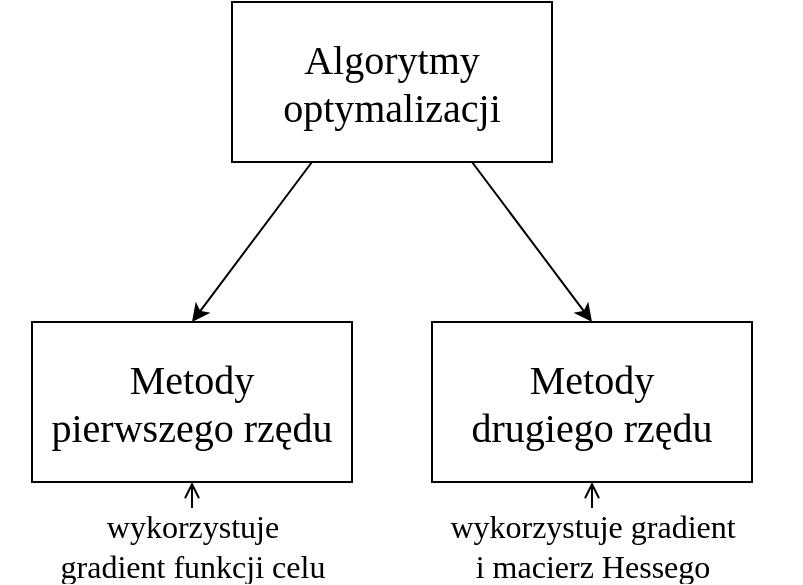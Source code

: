 <mxfile version="13.0.1" type="device" pages="3"><diagram id="rnmfuDPsIieelTZ_E6w7" name="Page-1"><mxGraphModel dx="786" dy="580" grid="0" gridSize="10" guides="1" tooltips="1" connect="1" arrows="1" fold="1" page="1" pageScale="1" pageWidth="827" pageHeight="1169" math="0" shadow="0" extFonts="Fredoka One^https://fonts.googleapis.com/css?family=Fredoka+One|Nunito^https://fonts.googleapis.com/css?family=Nunito"><root><mxCell id="0"/><mxCell id="1" parent="0"/><mxCell id="te0CVQ3EU9MnS3t417yC-1" value="Metody pierwszego rzędu" style="rounded=0;whiteSpace=wrap;html=1;fontFamily=Nunito;fontSize=20;" vertex="1" parent="1"><mxGeometry x="240" y="240" width="160" height="80" as="geometry"/></mxCell><mxCell id="te0CVQ3EU9MnS3t417yC-2" value="Metody&lt;br&gt;drugiego rzędu" style="rounded=0;whiteSpace=wrap;html=1;fontFamily=Nunito;fontSize=20;" vertex="1" parent="1"><mxGeometry x="440" y="240" width="160" height="80" as="geometry"/></mxCell><mxCell id="te0CVQ3EU9MnS3t417yC-4" style="rounded=0;orthogonalLoop=1;jettySize=auto;html=1;exitX=0.25;exitY=1;exitDx=0;exitDy=0;entryX=0.5;entryY=0;entryDx=0;entryDy=0;fontFamily=Nunito;fontSize=20;" edge="1" parent="1" source="te0CVQ3EU9MnS3t417yC-3" target="te0CVQ3EU9MnS3t417yC-1"><mxGeometry relative="1" as="geometry"/></mxCell><mxCell id="te0CVQ3EU9MnS3t417yC-5" style="rounded=0;orthogonalLoop=1;jettySize=auto;html=1;exitX=0.75;exitY=1;exitDx=0;exitDy=0;entryX=0.5;entryY=0;entryDx=0;entryDy=0;fontFamily=Nunito;fontSize=20;" edge="1" parent="1" source="te0CVQ3EU9MnS3t417yC-3" target="te0CVQ3EU9MnS3t417yC-2"><mxGeometry relative="1" as="geometry"/></mxCell><mxCell id="te0CVQ3EU9MnS3t417yC-3" value="Algorytmy optymalizacji" style="rounded=0;whiteSpace=wrap;html=1;fontFamily=Nunito;fontSize=20;" vertex="1" parent="1"><mxGeometry x="340" y="80" width="160" height="80" as="geometry"/></mxCell><mxCell id="te0CVQ3EU9MnS3t417yC-7" style="edgeStyle=none;rounded=0;orthogonalLoop=1;jettySize=auto;html=1;exitX=0.5;exitY=0;exitDx=0;exitDy=0;entryX=0.5;entryY=1;entryDx=0;entryDy=0;fontFamily=Nunito;fontSize=20;endArrow=open;endFill=0;" edge="1" parent="1" source="te0CVQ3EU9MnS3t417yC-6" target="te0CVQ3EU9MnS3t417yC-1"><mxGeometry relative="1" as="geometry"/></mxCell><mxCell id="te0CVQ3EU9MnS3t417yC-6" value="wykorzystuje&lt;br style=&quot;font-size: 16px;&quot;&gt;gradient funkcji celu" style="text;html=1;strokeColor=none;fillColor=none;align=center;verticalAlign=middle;whiteSpace=wrap;rounded=0;fontFamily=Nunito;fontSize=16;fontStyle=0" vertex="1" parent="1"><mxGeometry x="224.5" y="333" width="191" height="37" as="geometry"/></mxCell><mxCell id="te0CVQ3EU9MnS3t417yC-9" style="edgeStyle=none;rounded=0;orthogonalLoop=1;jettySize=auto;html=1;exitX=0.5;exitY=0;exitDx=0;exitDy=0;entryX=0.5;entryY=1;entryDx=0;entryDy=0;endArrow=open;endFill=0;fontFamily=Nunito;fontSize=20;" edge="1" parent="1" source="te0CVQ3EU9MnS3t417yC-8" target="te0CVQ3EU9MnS3t417yC-2"><mxGeometry relative="1" as="geometry"/></mxCell><mxCell id="te0CVQ3EU9MnS3t417yC-8" value="wykorzystuje gradient&lt;br style=&quot;font-size: 16px;&quot;&gt;i macierz Hessego" style="text;html=1;strokeColor=none;fillColor=none;align=center;verticalAlign=middle;whiteSpace=wrap;rounded=0;fontFamily=Nunito;fontSize=16;" vertex="1" parent="1"><mxGeometry x="415.5" y="333" width="209" height="37" as="geometry"/></mxCell></root></mxGraphModel></diagram><diagram id="h2vn3LkbltB1HgWiBTB3" name="Page-3"><mxGraphModel dx="786" dy="580" grid="0" gridSize="10" guides="1" tooltips="1" connect="1" arrows="1" fold="1" page="1" pageScale="1" pageWidth="827" pageHeight="1169" math="0" shadow="0"><root><mxCell id="riaHHb-eKrB6bMADAnzM-0"/><mxCell id="riaHHb-eKrB6bMADAnzM-1" parent="riaHHb-eKrB6bMADAnzM-0"/><mxCell id="C5mwEOS5Nw_2omPTNZG3-0" style="edgeStyle=none;rounded=0;orthogonalLoop=1;jettySize=auto;html=1;exitX=0.25;exitY=1;exitDx=0;exitDy=0;entryX=0.75;entryY=0;entryDx=0;entryDy=0;endArrow=classic;endFill=1;fontFamily=Nunito;fontSize=16;fontColor=#666666;" edge="1" parent="riaHHb-eKrB6bMADAnzM-1" source="C5mwEOS5Nw_2omPTNZG3-2" target="C5mwEOS5Nw_2omPTNZG3-10"><mxGeometry relative="1" as="geometry"/></mxCell><mxCell id="C5mwEOS5Nw_2omPTNZG3-1" style="edgeStyle=none;rounded=0;orthogonalLoop=1;jettySize=auto;html=1;exitX=0.75;exitY=1;exitDx=0;exitDy=0;entryX=0.5;entryY=0;entryDx=0;entryDy=0;endArrow=classic;endFill=1;fontFamily=Nunito;fontSize=16;fontColor=#666666;" edge="1" parent="riaHHb-eKrB6bMADAnzM-1" source="C5mwEOS5Nw_2omPTNZG3-2" target="C5mwEOS5Nw_2omPTNZG3-8"><mxGeometry relative="1" as="geometry"/></mxCell><mxCell id="C5mwEOS5Nw_2omPTNZG3-2" value="Metody pierwszego rzędu" style="rounded=0;whiteSpace=wrap;html=1;fontFamily=Nunito;fontSize=20;" vertex="1" parent="riaHHb-eKrB6bMADAnzM-1"><mxGeometry x="350" y="248" width="160" height="80" as="geometry"/></mxCell><mxCell id="C5mwEOS5Nw_2omPTNZG3-3" value="Metody&lt;br&gt;drugiego rzędu" style="rounded=0;whiteSpace=wrap;html=1;fontFamily=Nunito;fontSize=20;textOpacity=10;opacity=10;" vertex="1" parent="riaHHb-eKrB6bMADAnzM-1"><mxGeometry x="550" y="248" width="160" height="80" as="geometry"/></mxCell><mxCell id="C5mwEOS5Nw_2omPTNZG3-4" style="rounded=0;orthogonalLoop=1;jettySize=auto;html=1;exitX=0.25;exitY=1;exitDx=0;exitDy=0;entryX=0.5;entryY=0;entryDx=0;entryDy=0;fontFamily=Nunito;fontSize=20;" edge="1" parent="riaHHb-eKrB6bMADAnzM-1" source="C5mwEOS5Nw_2omPTNZG3-6" target="C5mwEOS5Nw_2omPTNZG3-2"><mxGeometry relative="1" as="geometry"/></mxCell><mxCell id="C5mwEOS5Nw_2omPTNZG3-5" style="rounded=0;orthogonalLoop=1;jettySize=auto;html=1;exitX=0.75;exitY=1;exitDx=0;exitDy=0;entryX=0.5;entryY=0;entryDx=0;entryDy=0;fontFamily=Nunito;fontSize=20;opacity=10;" edge="1" parent="riaHHb-eKrB6bMADAnzM-1" source="C5mwEOS5Nw_2omPTNZG3-6" target="C5mwEOS5Nw_2omPTNZG3-3"><mxGeometry relative="1" as="geometry"/></mxCell><mxCell id="C5mwEOS5Nw_2omPTNZG3-6" value="Algorytmy optymalizacji" style="rounded=0;whiteSpace=wrap;html=1;fontFamily=Nunito;fontSize=20;" vertex="1" parent="riaHHb-eKrB6bMADAnzM-1"><mxGeometry x="450" y="88" width="160" height="80" as="geometry"/></mxCell><mxCell id="C5mwEOS5Nw_2omPTNZG3-7" style="edgeStyle=none;rounded=0;orthogonalLoop=1;jettySize=auto;html=1;exitX=0.75;exitY=1;exitDx=0;exitDy=0;entryX=0.5;entryY=0;entryDx=0;entryDy=0;endArrow=classic;endFill=1;fontFamily=Nunito;fontSize=16;fontColor=#666666;" edge="1" parent="riaHHb-eKrB6bMADAnzM-1" source="C5mwEOS5Nw_2omPTNZG3-8" target="C5mwEOS5Nw_2omPTNZG3-13"><mxGeometry relative="1" as="geometry"/></mxCell><mxCell id="C5mwEOS5Nw_2omPTNZG3-8" value="Metoda wykorzystujące adaptację gradientu" style="rounded=0;whiteSpace=wrap;html=1;fontFamily=Nunito;fontSize=20;" vertex="1" parent="riaHHb-eKrB6bMADAnzM-1"><mxGeometry x="421" y="371" width="189" height="80" as="geometry"/></mxCell><mxCell id="C5mwEOS5Nw_2omPTNZG3-9" style="edgeStyle=none;rounded=0;orthogonalLoop=1;jettySize=auto;html=1;exitX=0.5;exitY=1;exitDx=0;exitDy=0;entryX=0.5;entryY=0;entryDx=0;entryDy=0;endArrow=classic;endFill=1;fontFamily=Nunito;fontSize=16;fontColor=#666666;" edge="1" parent="riaHHb-eKrB6bMADAnzM-1" source="C5mwEOS5Nw_2omPTNZG3-10" target="C5mwEOS5Nw_2omPTNZG3-11"><mxGeometry relative="1" as="geometry"/></mxCell><mxCell id="C5mwEOS5Nw_2omPTNZG3-10" value="Metoda najszybszego spadku" style="rounded=0;whiteSpace=wrap;html=1;fontFamily=Nunito;fontSize=20;" vertex="1" parent="riaHHb-eKrB6bMADAnzM-1"><mxGeometry x="232" y="371" width="150" height="80" as="geometry"/></mxCell><mxCell id="C5mwEOS5Nw_2omPTNZG3-11" value="Metoda najszybszego spadku&lt;br&gt;&lt;b&gt;z bezwładnością&lt;/b&gt;" style="rounded=0;whiteSpace=wrap;html=1;fontFamily=Nunito;fontSize=20;" vertex="1" parent="riaHHb-eKrB6bMADAnzM-1"><mxGeometry x="226.75" y="494" width="160.5" height="107" as="geometry"/></mxCell><mxCell id="C5mwEOS5Nw_2omPTNZG3-12" style="edgeStyle=none;rounded=0;orthogonalLoop=1;jettySize=auto;html=1;exitX=0.5;exitY=1;exitDx=0;exitDy=0;entryX=0.5;entryY=0;entryDx=0;entryDy=0;endArrow=classic;endFill=1;fontFamily=Nunito;fontSize=16;fontColor=#666666;" edge="1" parent="riaHHb-eKrB6bMADAnzM-1" source="C5mwEOS5Nw_2omPTNZG3-13" target="C5mwEOS5Nw_2omPTNZG3-15"><mxGeometry relative="1" as="geometry"/></mxCell><mxCell id="C5mwEOS5Nw_2omPTNZG3-13" value="Adagrad" style="rounded=0;whiteSpace=wrap;html=1;fontFamily=Nunito;fontSize=20;" vertex="1" parent="riaHHb-eKrB6bMADAnzM-1"><mxGeometry x="517" y="494" width="90.75" height="34" as="geometry"/></mxCell><mxCell id="C5mwEOS5Nw_2omPTNZG3-14" style="edgeStyle=none;rounded=0;orthogonalLoop=1;jettySize=auto;html=1;exitX=0;exitY=0.5;exitDx=0;exitDy=0;entryX=1;entryY=0.5;entryDx=0;entryDy=0;endArrow=classic;endFill=1;fontFamily=Nunito;fontSize=16;fontColor=#666666;" edge="1" parent="riaHHb-eKrB6bMADAnzM-1" source="C5mwEOS5Nw_2omPTNZG3-15" target="C5mwEOS5Nw_2omPTNZG3-17"><mxGeometry relative="1" as="geometry"/></mxCell><mxCell id="C5mwEOS5Nw_2omPTNZG3-15" value="RMSProp" style="rounded=0;whiteSpace=wrap;html=1;fontFamily=Nunito;fontSize=20;" vertex="1" parent="riaHHb-eKrB6bMADAnzM-1"><mxGeometry x="517" y="568" width="90.75" height="34" as="geometry"/></mxCell><mxCell id="C5mwEOS5Nw_2omPTNZG3-16" style="edgeStyle=none;curved=1;orthogonalLoop=1;jettySize=auto;html=1;exitX=0.5;exitY=0;exitDx=0;exitDy=0;entryX=1;entryY=0.25;entryDx=0;entryDy=0;endArrow=classic;endFill=1;fontFamily=Nunito;fontSize=16;fontColor=#666666;" edge="1" parent="riaHHb-eKrB6bMADAnzM-1" source="C5mwEOS5Nw_2omPTNZG3-17" target="C5mwEOS5Nw_2omPTNZG3-11"><mxGeometry relative="1" as="geometry"><Array as="points"><mxPoint x="455" y="521"/></Array></mxGeometry></mxCell><mxCell id="C5mwEOS5Nw_2omPTNZG3-17" value="Adam" style="rounded=0;whiteSpace=wrap;html=1;fontFamily=Nunito;fontSize=20;" vertex="1" parent="riaHHb-eKrB6bMADAnzM-1"><mxGeometry x="421" y="568" width="68" height="34" as="geometry"/></mxCell></root></mxGraphModel></diagram><diagram id="7edH0fLTxKrcbf5OK_1m" name="Page-2"><mxGraphModel dx="786" dy="580" grid="0" gridSize="10" guides="1" tooltips="1" connect="1" arrows="1" fold="1" page="1" pageScale="1" pageWidth="827" pageHeight="1169" math="0" shadow="0"><root><mxCell id="I_5zSo48qJCKvILxGqk_-0"/><mxCell id="I_5zSo48qJCKvILxGqk_-1" parent="I_5zSo48qJCKvILxGqk_-0"/><mxCell id="I_5zSo48qJCKvILxGqk_-15" style="edgeStyle=none;rounded=0;orthogonalLoop=1;jettySize=auto;html=1;exitX=0.25;exitY=1;exitDx=0;exitDy=0;entryX=0.75;entryY=0;entryDx=0;entryDy=0;endArrow=classic;endFill=1;fontFamily=Nunito;fontSize=16;fontColor=#666666;" edge="1" parent="I_5zSo48qJCKvILxGqk_-1" source="I_5zSo48qJCKvILxGqk_-2" target="I_5zSo48qJCKvILxGqk_-12"><mxGeometry relative="1" as="geometry"/></mxCell><mxCell id="I_5zSo48qJCKvILxGqk_-16" style="edgeStyle=none;rounded=0;orthogonalLoop=1;jettySize=auto;html=1;exitX=0.75;exitY=1;exitDx=0;exitDy=0;entryX=0.5;entryY=0;entryDx=0;entryDy=0;endArrow=classic;endFill=1;fontFamily=Nunito;fontSize=16;fontColor=#666666;" edge="1" parent="I_5zSo48qJCKvILxGqk_-1" source="I_5zSo48qJCKvILxGqk_-2" target="I_5zSo48qJCKvILxGqk_-11"><mxGeometry relative="1" as="geometry"/></mxCell><mxCell id="I_5zSo48qJCKvILxGqk_-2" value="Metody pierwszego rzędu" style="rounded=0;whiteSpace=wrap;html=1;fontFamily=Nunito;fontSize=20;" vertex="1" parent="I_5zSo48qJCKvILxGqk_-1"><mxGeometry x="350" y="248" width="160" height="80" as="geometry"/></mxCell><mxCell id="I_5zSo48qJCKvILxGqk_-3" value="Metody&lt;br&gt;drugiego rzędu" style="rounded=0;whiteSpace=wrap;html=1;fontFamily=Nunito;fontSize=20;textOpacity=10;opacity=10;" vertex="1" parent="I_5zSo48qJCKvILxGqk_-1"><mxGeometry x="550" y="248" width="160" height="80" as="geometry"/></mxCell><mxCell id="I_5zSo48qJCKvILxGqk_-4" style="rounded=0;orthogonalLoop=1;jettySize=auto;html=1;exitX=0.25;exitY=1;exitDx=0;exitDy=0;entryX=0.5;entryY=0;entryDx=0;entryDy=0;fontFamily=Nunito;fontSize=20;" edge="1" parent="I_5zSo48qJCKvILxGqk_-1" source="I_5zSo48qJCKvILxGqk_-6" target="I_5zSo48qJCKvILxGqk_-2"><mxGeometry relative="1" as="geometry"/></mxCell><mxCell id="I_5zSo48qJCKvILxGqk_-5" style="rounded=0;orthogonalLoop=1;jettySize=auto;html=1;exitX=0.75;exitY=1;exitDx=0;exitDy=0;entryX=0.5;entryY=0;entryDx=0;entryDy=0;fontFamily=Nunito;fontSize=20;opacity=10;" edge="1" parent="I_5zSo48qJCKvILxGqk_-1" source="I_5zSo48qJCKvILxGqk_-6" target="I_5zSo48qJCKvILxGqk_-3"><mxGeometry relative="1" as="geometry"/></mxCell><mxCell id="I_5zSo48qJCKvILxGqk_-6" value="Algorytmy optymalizacji" style="rounded=0;whiteSpace=wrap;html=1;fontFamily=Nunito;fontSize=20;" vertex="1" parent="I_5zSo48qJCKvILxGqk_-1"><mxGeometry x="450" y="88" width="160" height="80" as="geometry"/></mxCell><mxCell id="-omayYUBkCKcWKjDmskL-1" style="edgeStyle=none;rounded=0;orthogonalLoop=1;jettySize=auto;html=1;exitX=0.75;exitY=1;exitDx=0;exitDy=0;entryX=0.5;entryY=0;entryDx=0;entryDy=0;endArrow=classic;endFill=1;fontFamily=Nunito;fontSize=16;fontColor=#666666;" edge="1" parent="I_5zSo48qJCKvILxGqk_-1" source="I_5zSo48qJCKvILxGqk_-11" target="I_5zSo48qJCKvILxGqk_-20"><mxGeometry relative="1" as="geometry"/></mxCell><mxCell id="I_5zSo48qJCKvILxGqk_-11" value="Metoda wykorzystujące adaptację gradientu" style="rounded=0;whiteSpace=wrap;html=1;fontFamily=Nunito;fontSize=20;" vertex="1" parent="I_5zSo48qJCKvILxGqk_-1"><mxGeometry x="421" y="371" width="189" height="80" as="geometry"/></mxCell><mxCell id="I_5zSo48qJCKvILxGqk_-19" style="edgeStyle=none;rounded=0;orthogonalLoop=1;jettySize=auto;html=1;exitX=0.5;exitY=1;exitDx=0;exitDy=0;entryX=0.5;entryY=0;entryDx=0;entryDy=0;endArrow=classic;endFill=1;fontFamily=Nunito;fontSize=16;fontColor=#666666;" edge="1" parent="I_5zSo48qJCKvILxGqk_-1" source="I_5zSo48qJCKvILxGqk_-12" target="I_5zSo48qJCKvILxGqk_-17"><mxGeometry relative="1" as="geometry"/></mxCell><mxCell id="I_5zSo48qJCKvILxGqk_-12" value="Metoda najszybszego spadku" style="rounded=0;whiteSpace=wrap;html=1;fontFamily=Nunito;fontSize=20;" vertex="1" parent="I_5zSo48qJCKvILxGqk_-1"><mxGeometry x="232" y="371" width="150" height="80" as="geometry"/></mxCell><mxCell id="I_5zSo48qJCKvILxGqk_-17" value="Metoda najszybszego spadku&lt;br&gt;&lt;b&gt;z bezwładnością&lt;/b&gt;" style="rounded=0;whiteSpace=wrap;html=1;fontFamily=Nunito;fontSize=20;" vertex="1" parent="I_5zSo48qJCKvILxGqk_-1"><mxGeometry x="226.75" y="494" width="160.5" height="107" as="geometry"/></mxCell><mxCell id="I_5zSo48qJCKvILxGqk_-26" style="edgeStyle=none;rounded=0;orthogonalLoop=1;jettySize=auto;html=1;exitX=0.5;exitY=1;exitDx=0;exitDy=0;entryX=0.5;entryY=0;entryDx=0;entryDy=0;endArrow=classic;endFill=1;fontFamily=Nunito;fontSize=16;fontColor=#666666;" edge="1" parent="I_5zSo48qJCKvILxGqk_-1" source="I_5zSo48qJCKvILxGqk_-20" target="I_5zSo48qJCKvILxGqk_-23"><mxGeometry relative="1" as="geometry"/></mxCell><mxCell id="I_5zSo48qJCKvILxGqk_-20" value="Adagrad" style="rounded=0;whiteSpace=wrap;html=1;fontFamily=Nunito;fontSize=20;" vertex="1" parent="I_5zSo48qJCKvILxGqk_-1"><mxGeometry x="517" y="494" width="90.75" height="34" as="geometry"/></mxCell><mxCell id="-omayYUBkCKcWKjDmskL-0" style="edgeStyle=none;rounded=0;orthogonalLoop=1;jettySize=auto;html=1;exitX=0;exitY=0.5;exitDx=0;exitDy=0;entryX=1;entryY=0.5;entryDx=0;entryDy=0;endArrow=classic;endFill=1;fontFamily=Nunito;fontSize=16;fontColor=#666666;" edge="1" parent="I_5zSo48qJCKvILxGqk_-1" source="I_5zSo48qJCKvILxGqk_-23" target="I_5zSo48qJCKvILxGqk_-27"><mxGeometry relative="1" as="geometry"/></mxCell><mxCell id="I_5zSo48qJCKvILxGqk_-23" value="RMSProp" style="rounded=0;whiteSpace=wrap;html=1;fontFamily=Nunito;fontSize=20;" vertex="1" parent="I_5zSo48qJCKvILxGqk_-1"><mxGeometry x="517" y="568" width="90.75" height="34" as="geometry"/></mxCell><mxCell id="-omayYUBkCKcWKjDmskL-5" style="edgeStyle=none;curved=1;orthogonalLoop=1;jettySize=auto;html=1;exitX=0.5;exitY=0;exitDx=0;exitDy=0;entryX=1;entryY=0.25;entryDx=0;entryDy=0;endArrow=classic;endFill=1;fontFamily=Nunito;fontSize=16;fontColor=#666666;" edge="1" parent="I_5zSo48qJCKvILxGqk_-1" source="I_5zSo48qJCKvILxGqk_-27" target="I_5zSo48qJCKvILxGqk_-17"><mxGeometry relative="1" as="geometry"><Array as="points"><mxPoint x="455" y="521"/></Array></mxGeometry></mxCell><mxCell id="I_5zSo48qJCKvILxGqk_-27" value="Adam" style="rounded=0;whiteSpace=wrap;html=1;fontFamily=Nunito;fontSize=20;" vertex="1" parent="I_5zSo48qJCKvILxGqk_-1"><mxGeometry x="421" y="568" width="68" height="34" as="geometry"/></mxCell></root></mxGraphModel></diagram></mxfile>